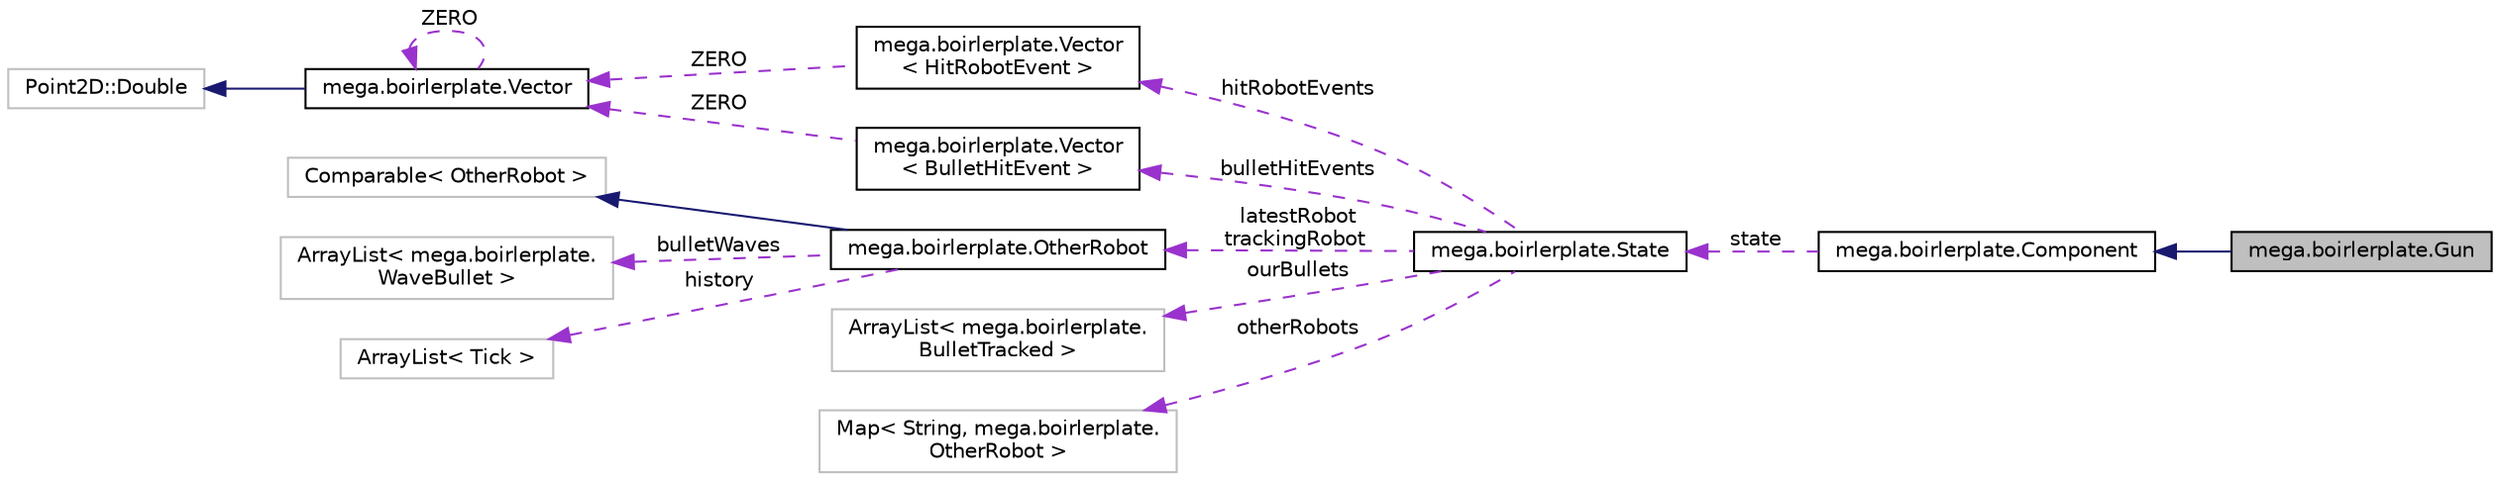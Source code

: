 digraph "mega.boirlerplate.Gun"
{
  edge [fontname="Helvetica",fontsize="10",labelfontname="Helvetica",labelfontsize="10"];
  node [fontname="Helvetica",fontsize="10",shape=record];
  rankdir="LR";
  Node7 [label="mega.boirlerplate.Gun",height=0.2,width=0.4,color="black", fillcolor="grey75", style="filled", fontcolor="black"];
  Node8 -> Node7 [dir="back",color="midnightblue",fontsize="10",style="solid",fontname="Helvetica"];
  Node8 [label="mega.boirlerplate.Component",height=0.2,width=0.4,color="black", fillcolor="white", style="filled",URL="$classmega_1_1boirlerplate_1_1_component.html"];
  Node9 -> Node8 [dir="back",color="darkorchid3",fontsize="10",style="dashed",label=" state" ,fontname="Helvetica"];
  Node9 [label="mega.boirlerplate.State",height=0.2,width=0.4,color="black", fillcolor="white", style="filled",URL="$classmega_1_1boirlerplate_1_1_state.html"];
  Node10 -> Node9 [dir="back",color="darkorchid3",fontsize="10",style="dashed",label=" hitRobotEvents" ,fontname="Helvetica"];
  Node10 [label="mega.boirlerplate.Vector\l\< HitRobotEvent \>",height=0.2,width=0.4,color="black", fillcolor="white", style="filled",URL="$classmega_1_1boirlerplate_1_1_vector.html"];
  Node11 -> Node10 [dir="back",color="darkorchid3",fontsize="10",style="dashed",label=" ZERO" ,fontname="Helvetica"];
  Node11 [label="mega.boirlerplate.Vector",height=0.2,width=0.4,color="black", fillcolor="white", style="filled",URL="$classmega_1_1boirlerplate_1_1_vector.html"];
  Node12 -> Node11 [dir="back",color="midnightblue",fontsize="10",style="solid",fontname="Helvetica"];
  Node12 [label="Point2D::Double",height=0.2,width=0.4,color="grey75", fillcolor="white", style="filled"];
  Node11 -> Node11 [dir="back",color="darkorchid3",fontsize="10",style="dashed",label=" ZERO" ,fontname="Helvetica"];
  Node13 -> Node9 [dir="back",color="darkorchid3",fontsize="10",style="dashed",label=" latestRobot\ntrackingRobot" ,fontname="Helvetica"];
  Node13 [label="mega.boirlerplate.OtherRobot",height=0.2,width=0.4,color="black", fillcolor="white", style="filled",URL="$classmega_1_1boirlerplate_1_1_other_robot.html"];
  Node14 -> Node13 [dir="back",color="midnightblue",fontsize="10",style="solid",fontname="Helvetica"];
  Node14 [label="Comparable\< OtherRobot \>",height=0.2,width=0.4,color="grey75", fillcolor="white", style="filled"];
  Node15 -> Node13 [dir="back",color="darkorchid3",fontsize="10",style="dashed",label=" bulletWaves" ,fontname="Helvetica"];
  Node15 [label="ArrayList\< mega.boirlerplate.\lWaveBullet \>",height=0.2,width=0.4,color="grey75", fillcolor="white", style="filled"];
  Node16 -> Node13 [dir="back",color="darkorchid3",fontsize="10",style="dashed",label=" history" ,fontname="Helvetica"];
  Node16 [label="ArrayList\< Tick \>",height=0.2,width=0.4,color="grey75", fillcolor="white", style="filled"];
  Node17 -> Node9 [dir="back",color="darkorchid3",fontsize="10",style="dashed",label=" ourBullets" ,fontname="Helvetica"];
  Node17 [label="ArrayList\< mega.boirlerplate.\lBulletTracked \>",height=0.2,width=0.4,color="grey75", fillcolor="white", style="filled"];
  Node18 -> Node9 [dir="back",color="darkorchid3",fontsize="10",style="dashed",label=" otherRobots" ,fontname="Helvetica"];
  Node18 [label="Map\< String, mega.boirlerplate.\lOtherRobot \>",height=0.2,width=0.4,color="grey75", fillcolor="white", style="filled"];
  Node19 -> Node9 [dir="back",color="darkorchid3",fontsize="10",style="dashed",label=" bulletHitEvents" ,fontname="Helvetica"];
  Node19 [label="mega.boirlerplate.Vector\l\< BulletHitEvent \>",height=0.2,width=0.4,color="black", fillcolor="white", style="filled",URL="$classmega_1_1boirlerplate_1_1_vector.html"];
  Node11 -> Node19 [dir="back",color="darkorchid3",fontsize="10",style="dashed",label=" ZERO" ,fontname="Helvetica"];
}
